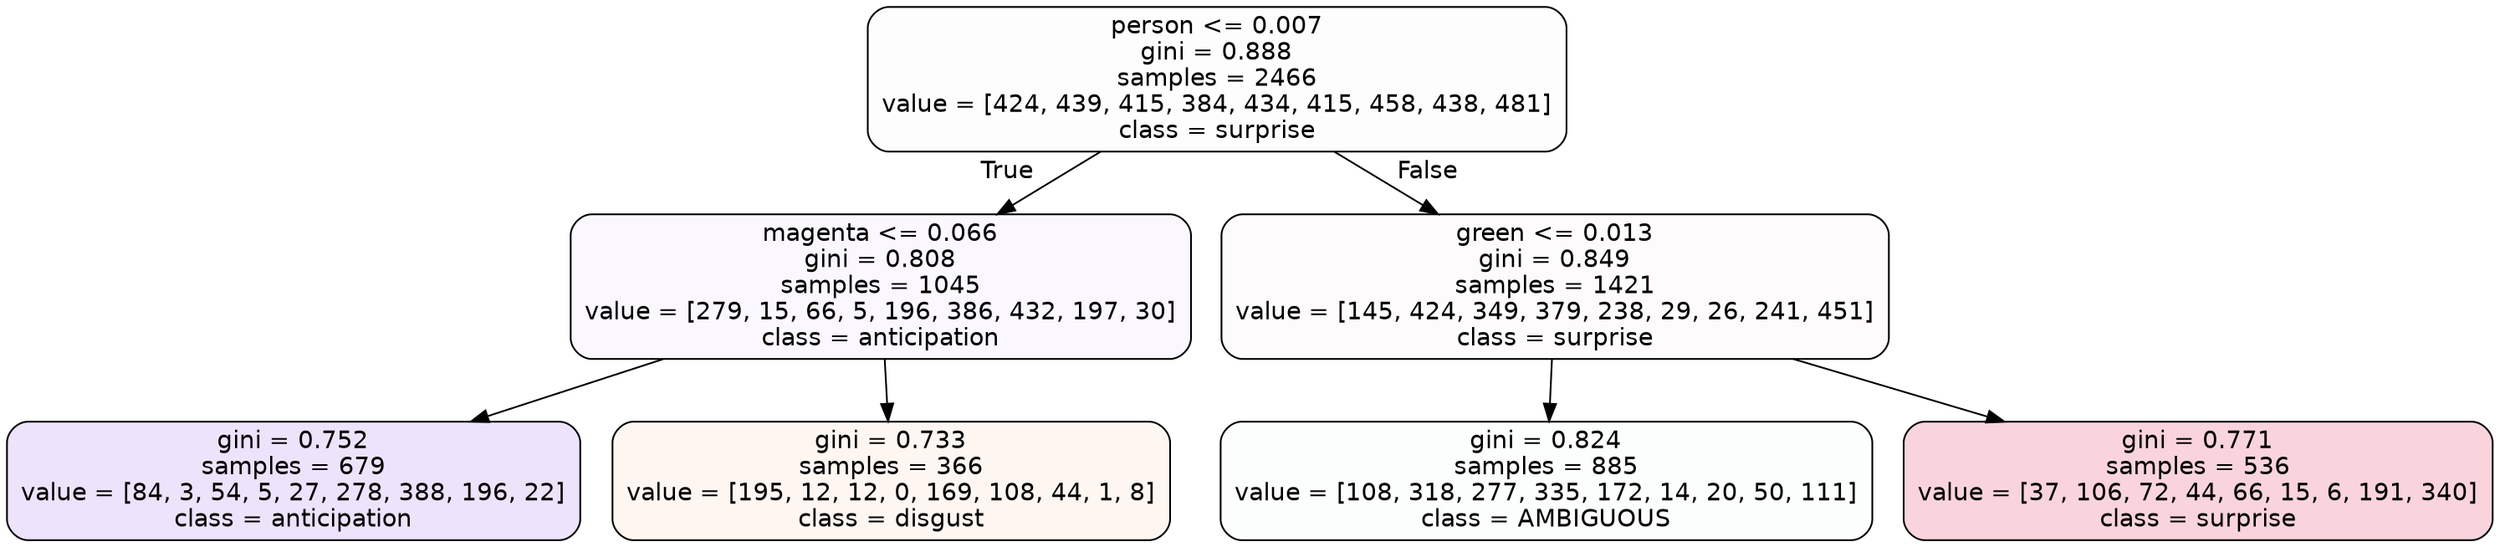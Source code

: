 digraph Tree {
node [shape=box, style="filled, rounded", color="black", fontname=helvetica] ;
edge [fontname=helvetica] ;
0 [label="person <= 0.007\ngini = 0.888\nsamples = 2466\nvalue = [424, 439, 415, 384, 434, 415, 458, 438, 481]\nclass = surprise", fillcolor="#e5396402"] ;
1 [label="magenta <= 0.066\ngini = 0.808\nsamples = 1045\nvalue = [279, 15, 66, 5, 196, 386, 432, 197, 30]\nclass = anticipation", fillcolor="#8139e50a"] ;
0 -> 1 [labeldistance=2.5, labelangle=45, headlabel="True"] ;
2 [label="gini = 0.752\nsamples = 679\nvalue = [84, 3, 54, 5, 27, 278, 388, 196, 22]\nclass = anticipation", fillcolor="#8139e524"] ;
1 -> 2 ;
3 [label="gini = 0.733\nsamples = 366\nvalue = [195, 12, 12, 0, 169, 108, 44, 1, 8]\nclass = disgust", fillcolor="#e5813911"] ;
1 -> 3 ;
4 [label="green <= 0.013\ngini = 0.849\nsamples = 1421\nvalue = [145, 424, 349, 379, 238, 29, 26, 241, 451]\nclass = surprise", fillcolor="#e5396404"] ;
0 -> 4 [labeldistance=2.5, labelangle=-45, headlabel="False"] ;
5 [label="gini = 0.824\nsamples = 885\nvalue = [108, 318, 277, 335, 172, 14, 20, 50, 111]\nclass = AMBIGUOUS", fillcolor="#39e58104"] ;
4 -> 5 ;
6 [label="gini = 0.771\nsamples = 536\nvalue = [37, 106, 72, 44, 66, 15, 6, 191, 340]\nclass = surprise", fillcolor="#e5396437"] ;
4 -> 6 ;
}